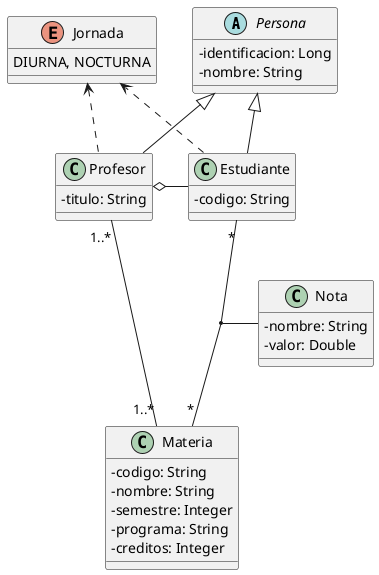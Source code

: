 @startuml gestion estudiantes
skinparam classAttributeIconSize 0

abstract class Persona {
    - identificacion: Long
    - nombre: String
}

class Profesor extends Persona {
    - titulo: String
}

class Estudiante extends Persona {
    - codigo: String
}

class Nota {
    - nombre: String
    - valor: Double
}

class Materia {
    - codigo: String
    - nombre: String
    - semestre: Integer
    - programa: String
    - creditos: Integer
}

enum Jornada {
    DIURNA, NOCTURNA
}

Profesor "1..*" -- "1..*" Materia
Profesor o-right- Estudiante
Estudiante "*" -- "*" Materia
(Estudiante, Materia) "1" -right- "*" Nota

Profesor .left.> Jornada
Estudiante ..> Jornada

@enduml